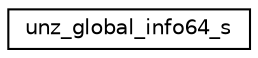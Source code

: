 digraph "类继承关系图"
{
  edge [fontname="Helvetica",fontsize="10",labelfontname="Helvetica",labelfontsize="10"];
  node [fontname="Helvetica",fontsize="10",shape=record];
  rankdir="LR";
  Node0 [label="unz_global_info64_s",height=0.2,width=0.4,color="black", fillcolor="white", style="filled",URL="$structunz__global__info64__s.html"];
}
